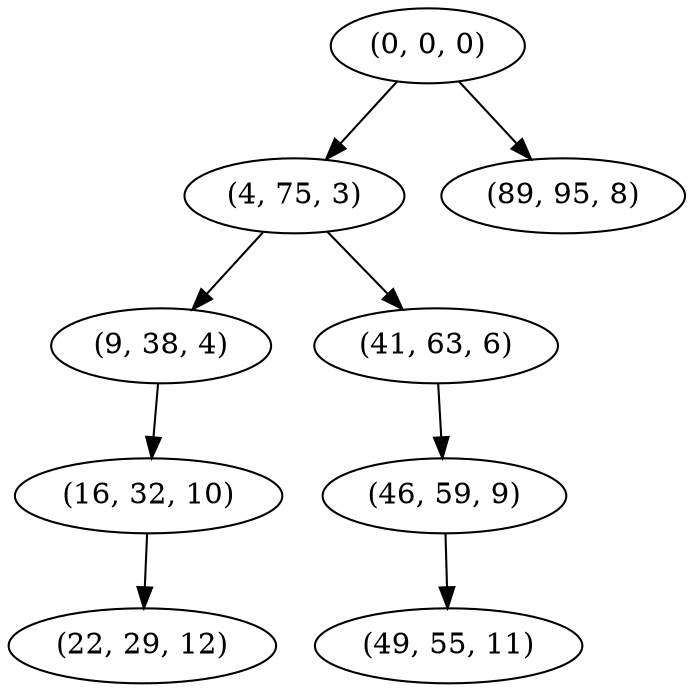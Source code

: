digraph tree {
    "(0, 0, 0)";
    "(4, 75, 3)";
    "(9, 38, 4)";
    "(16, 32, 10)";
    "(22, 29, 12)";
    "(41, 63, 6)";
    "(46, 59, 9)";
    "(49, 55, 11)";
    "(89, 95, 8)";
    "(0, 0, 0)" -> "(4, 75, 3)";
    "(0, 0, 0)" -> "(89, 95, 8)";
    "(4, 75, 3)" -> "(9, 38, 4)";
    "(4, 75, 3)" -> "(41, 63, 6)";
    "(9, 38, 4)" -> "(16, 32, 10)";
    "(16, 32, 10)" -> "(22, 29, 12)";
    "(41, 63, 6)" -> "(46, 59, 9)";
    "(46, 59, 9)" -> "(49, 55, 11)";
}
